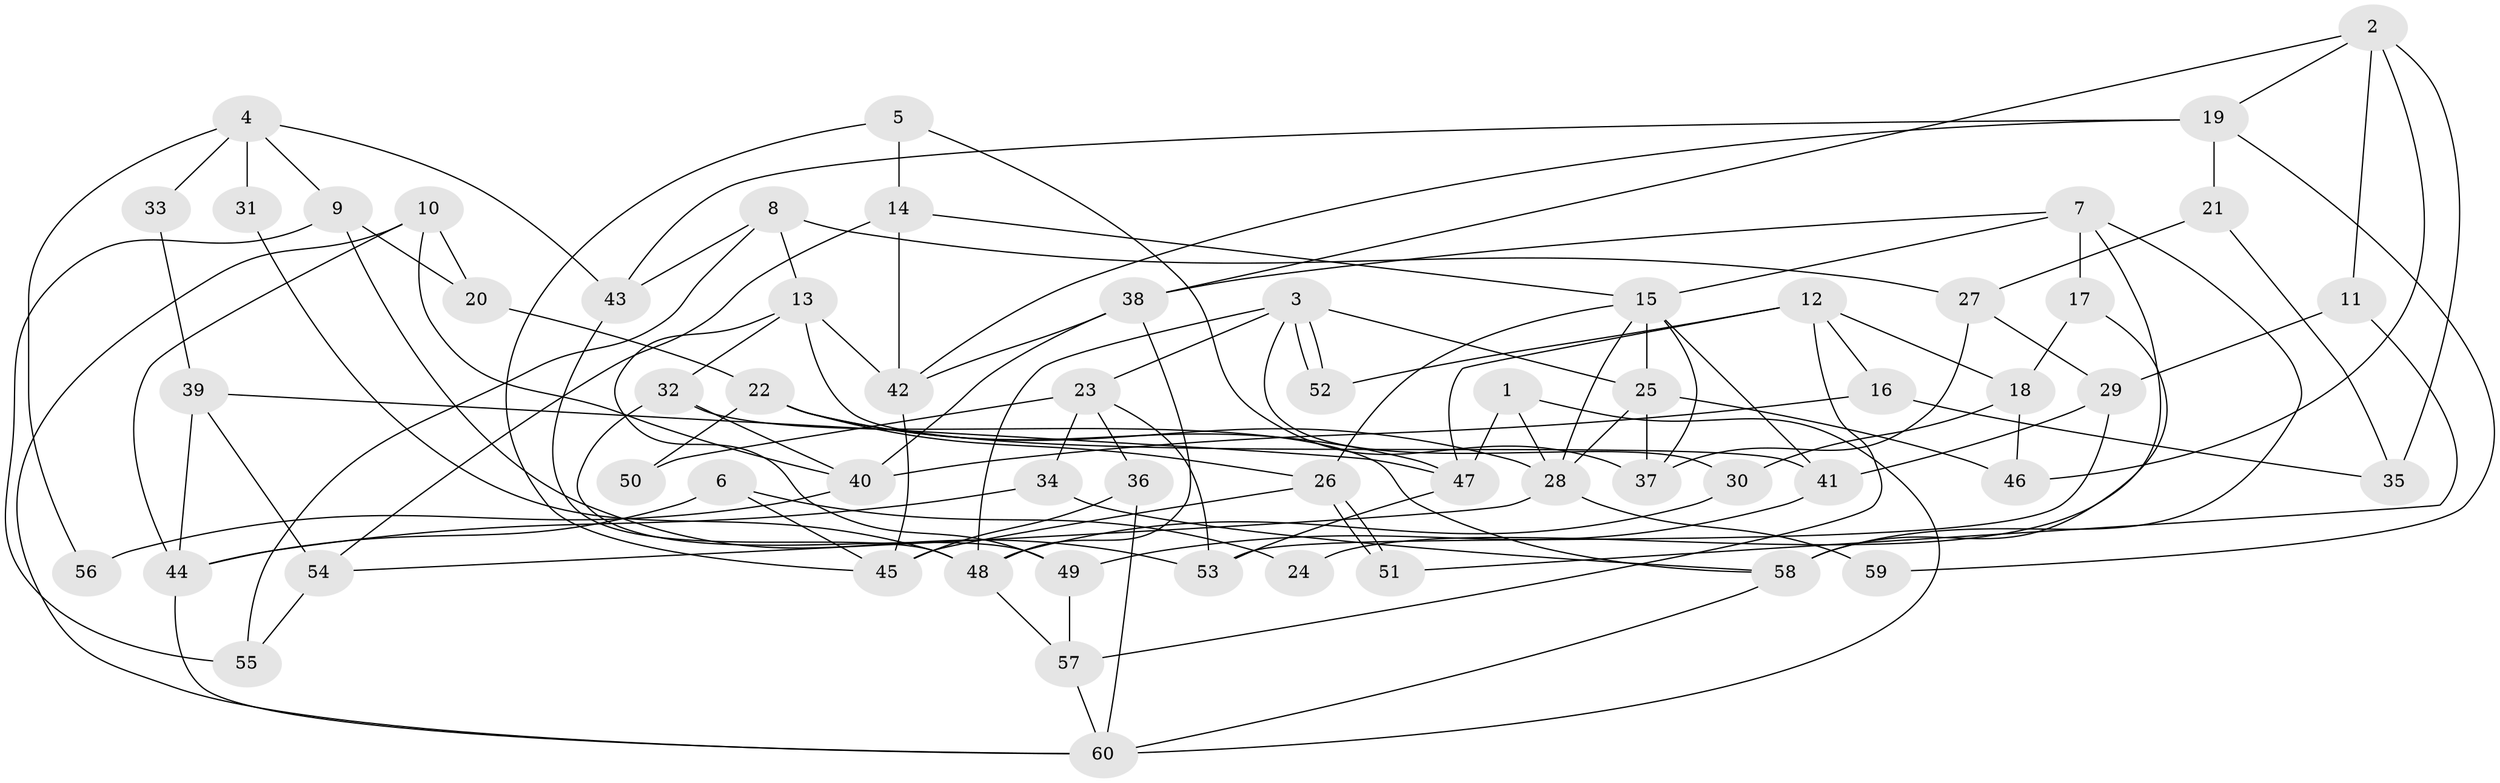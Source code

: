 // Generated by graph-tools (version 1.1) at 2025/11/02/27/25 16:11:17]
// undirected, 60 vertices, 120 edges
graph export_dot {
graph [start="1"]
  node [color=gray90,style=filled];
  1;
  2;
  3;
  4;
  5;
  6;
  7;
  8;
  9;
  10;
  11;
  12;
  13;
  14;
  15;
  16;
  17;
  18;
  19;
  20;
  21;
  22;
  23;
  24;
  25;
  26;
  27;
  28;
  29;
  30;
  31;
  32;
  33;
  34;
  35;
  36;
  37;
  38;
  39;
  40;
  41;
  42;
  43;
  44;
  45;
  46;
  47;
  48;
  49;
  50;
  51;
  52;
  53;
  54;
  55;
  56;
  57;
  58;
  59;
  60;
  1 -- 60;
  1 -- 28;
  1 -- 47;
  2 -- 38;
  2 -- 46;
  2 -- 11;
  2 -- 19;
  2 -- 35;
  3 -- 23;
  3 -- 52;
  3 -- 52;
  3 -- 25;
  3 -- 30;
  3 -- 48;
  4 -- 43;
  4 -- 9;
  4 -- 31;
  4 -- 33;
  4 -- 56;
  5 -- 14;
  5 -- 45;
  5 -- 37;
  6 -- 44;
  6 -- 45;
  6 -- 24;
  7 -- 15;
  7 -- 38;
  7 -- 17;
  7 -- 24;
  7 -- 58;
  8 -- 13;
  8 -- 27;
  8 -- 43;
  8 -- 55;
  9 -- 53;
  9 -- 55;
  9 -- 20;
  10 -- 20;
  10 -- 60;
  10 -- 40;
  10 -- 44;
  11 -- 29;
  11 -- 51;
  12 -- 47;
  12 -- 16;
  12 -- 18;
  12 -- 52;
  12 -- 57;
  13 -- 41;
  13 -- 49;
  13 -- 32;
  13 -- 42;
  14 -- 42;
  14 -- 15;
  14 -- 54;
  15 -- 28;
  15 -- 37;
  15 -- 25;
  15 -- 26;
  15 -- 41;
  16 -- 40;
  16 -- 35;
  17 -- 58;
  17 -- 18;
  18 -- 30;
  18 -- 46;
  19 -- 43;
  19 -- 21;
  19 -- 42;
  19 -- 59;
  20 -- 22;
  21 -- 27;
  21 -- 35;
  22 -- 28;
  22 -- 26;
  22 -- 47;
  22 -- 50;
  23 -- 34;
  23 -- 36;
  23 -- 50;
  23 -- 53;
  25 -- 28;
  25 -- 37;
  25 -- 46;
  26 -- 51;
  26 -- 51;
  26 -- 45;
  27 -- 29;
  27 -- 37;
  28 -- 54;
  28 -- 59;
  29 -- 41;
  29 -- 53;
  30 -- 48;
  31 -- 48;
  32 -- 40;
  32 -- 49;
  32 -- 58;
  33 -- 39;
  34 -- 44;
  34 -- 58;
  36 -- 45;
  36 -- 60;
  38 -- 48;
  38 -- 42;
  38 -- 40;
  39 -- 44;
  39 -- 47;
  39 -- 54;
  40 -- 56;
  41 -- 49;
  42 -- 45;
  43 -- 48;
  44 -- 60;
  47 -- 53;
  48 -- 57;
  49 -- 57;
  54 -- 55;
  57 -- 60;
  58 -- 60;
}
